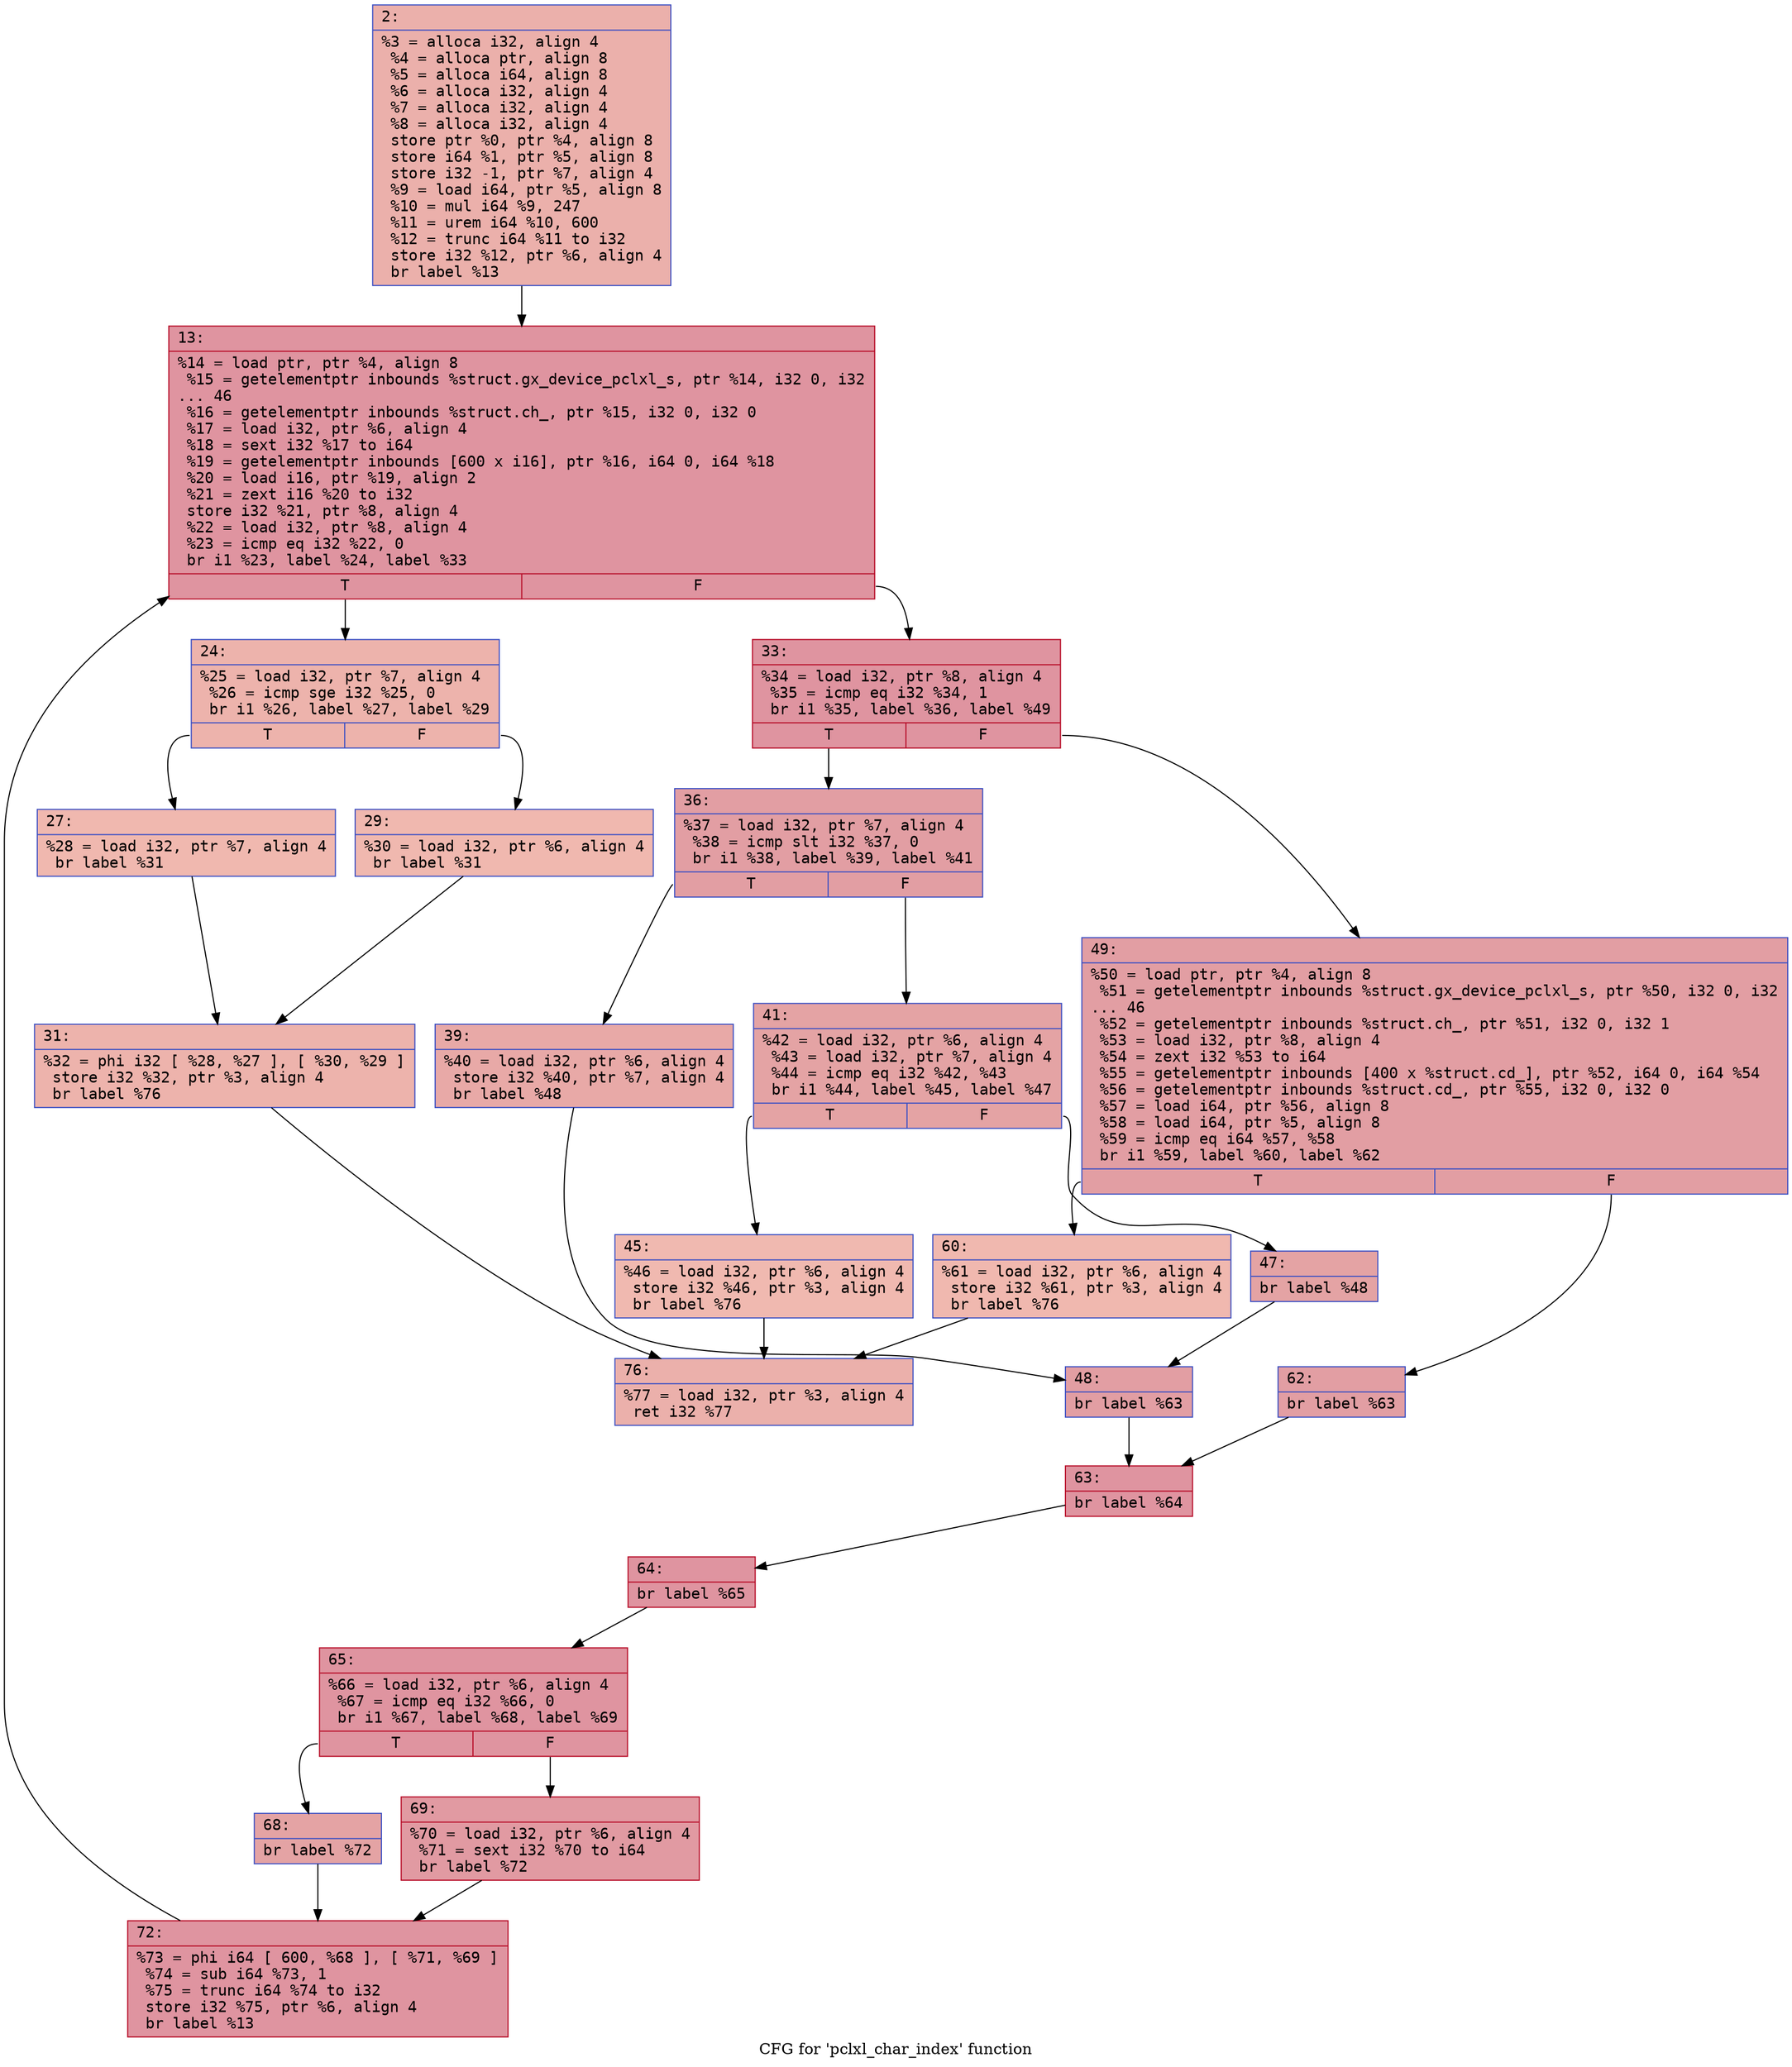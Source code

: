 digraph "CFG for 'pclxl_char_index' function" {
	label="CFG for 'pclxl_char_index' function";

	Node0x600003badd10 [shape=record,color="#3d50c3ff", style=filled, fillcolor="#d24b4070" fontname="Courier",label="{2:\l|  %3 = alloca i32, align 4\l  %4 = alloca ptr, align 8\l  %5 = alloca i64, align 8\l  %6 = alloca i32, align 4\l  %7 = alloca i32, align 4\l  %8 = alloca i32, align 4\l  store ptr %0, ptr %4, align 8\l  store i64 %1, ptr %5, align 8\l  store i32 -1, ptr %7, align 4\l  %9 = load i64, ptr %5, align 8\l  %10 = mul i64 %9, 247\l  %11 = urem i64 %10, 600\l  %12 = trunc i64 %11 to i32\l  store i32 %12, ptr %6, align 4\l  br label %13\l}"];
	Node0x600003badd10 -> Node0x600003badd60[tooltip="2 -> 13\nProbability 100.00%" ];
	Node0x600003badd60 [shape=record,color="#b70d28ff", style=filled, fillcolor="#b70d2870" fontname="Courier",label="{13:\l|  %14 = load ptr, ptr %4, align 8\l  %15 = getelementptr inbounds %struct.gx_device_pclxl_s, ptr %14, i32 0, i32\l... 46\l  %16 = getelementptr inbounds %struct.ch_, ptr %15, i32 0, i32 0\l  %17 = load i32, ptr %6, align 4\l  %18 = sext i32 %17 to i64\l  %19 = getelementptr inbounds [600 x i16], ptr %16, i64 0, i64 %18\l  %20 = load i16, ptr %19, align 2\l  %21 = zext i16 %20 to i32\l  store i32 %21, ptr %8, align 4\l  %22 = load i32, ptr %8, align 4\l  %23 = icmp eq i32 %22, 0\l  br i1 %23, label %24, label %33\l|{<s0>T|<s1>F}}"];
	Node0x600003badd60:s0 -> Node0x600003baddb0[tooltip="13 -> 24\nProbability 3.12%" ];
	Node0x600003badd60:s1 -> Node0x600003badef0[tooltip="13 -> 33\nProbability 96.88%" ];
	Node0x600003baddb0 [shape=record,color="#3d50c3ff", style=filled, fillcolor="#d6524470" fontname="Courier",label="{24:\l|  %25 = load i32, ptr %7, align 4\l  %26 = icmp sge i32 %25, 0\l  br i1 %26, label %27, label %29\l|{<s0>T|<s1>F}}"];
	Node0x600003baddb0:s0 -> Node0x600003bade00[tooltip="24 -> 27\nProbability 50.00%" ];
	Node0x600003baddb0:s1 -> Node0x600003bade50[tooltip="24 -> 29\nProbability 50.00%" ];
	Node0x600003bade00 [shape=record,color="#3d50c3ff", style=filled, fillcolor="#dc5d4a70" fontname="Courier",label="{27:\l|  %28 = load i32, ptr %7, align 4\l  br label %31\l}"];
	Node0x600003bade00 -> Node0x600003badea0[tooltip="27 -> 31\nProbability 100.00%" ];
	Node0x600003bade50 [shape=record,color="#3d50c3ff", style=filled, fillcolor="#dc5d4a70" fontname="Courier",label="{29:\l|  %30 = load i32, ptr %6, align 4\l  br label %31\l}"];
	Node0x600003bade50 -> Node0x600003badea0[tooltip="29 -> 31\nProbability 100.00%" ];
	Node0x600003badea0 [shape=record,color="#3d50c3ff", style=filled, fillcolor="#d6524470" fontname="Courier",label="{31:\l|  %32 = phi i32 [ %28, %27 ], [ %30, %29 ]\l  store i32 %32, ptr %3, align 4\l  br label %76\l}"];
	Node0x600003badea0 -> Node0x600003bae3f0[tooltip="31 -> 76\nProbability 100.00%" ];
	Node0x600003badef0 [shape=record,color="#b70d28ff", style=filled, fillcolor="#b70d2870" fontname="Courier",label="{33:\l|  %34 = load i32, ptr %8, align 4\l  %35 = icmp eq i32 %34, 1\l  br i1 %35, label %36, label %49\l|{<s0>T|<s1>F}}"];
	Node0x600003badef0:s0 -> Node0x600003badf40[tooltip="33 -> 36\nProbability 50.00%" ];
	Node0x600003badef0:s1 -> Node0x600003bae120[tooltip="33 -> 49\nProbability 50.00%" ];
	Node0x600003badf40 [shape=record,color="#3d50c3ff", style=filled, fillcolor="#be242e70" fontname="Courier",label="{36:\l|  %37 = load i32, ptr %7, align 4\l  %38 = icmp slt i32 %37, 0\l  br i1 %38, label %39, label %41\l|{<s0>T|<s1>F}}"];
	Node0x600003badf40:s0 -> Node0x600003badf90[tooltip="36 -> 39\nProbability 37.50%" ];
	Node0x600003badf40:s1 -> Node0x600003badfe0[tooltip="36 -> 41\nProbability 62.50%" ];
	Node0x600003badf90 [shape=record,color="#3d50c3ff", style=filled, fillcolor="#ca3b3770" fontname="Courier",label="{39:\l|  %40 = load i32, ptr %6, align 4\l  store i32 %40, ptr %7, align 4\l  br label %48\l}"];
	Node0x600003badf90 -> Node0x600003bae0d0[tooltip="39 -> 48\nProbability 100.00%" ];
	Node0x600003badfe0 [shape=record,color="#3d50c3ff", style=filled, fillcolor="#c32e3170" fontname="Courier",label="{41:\l|  %42 = load i32, ptr %6, align 4\l  %43 = load i32, ptr %7, align 4\l  %44 = icmp eq i32 %42, %43\l  br i1 %44, label %45, label %47\l|{<s0>T|<s1>F}}"];
	Node0x600003badfe0:s0 -> Node0x600003bae030[tooltip="41 -> 45\nProbability 3.12%" ];
	Node0x600003badfe0:s1 -> Node0x600003bae080[tooltip="41 -> 47\nProbability 96.88%" ];
	Node0x600003bae030 [shape=record,color="#3d50c3ff", style=filled, fillcolor="#de614d70" fontname="Courier",label="{45:\l|  %46 = load i32, ptr %6, align 4\l  store i32 %46, ptr %3, align 4\l  br label %76\l}"];
	Node0x600003bae030 -> Node0x600003bae3f0[tooltip="45 -> 76\nProbability 100.00%" ];
	Node0x600003bae080 [shape=record,color="#3d50c3ff", style=filled, fillcolor="#c32e3170" fontname="Courier",label="{47:\l|  br label %48\l}"];
	Node0x600003bae080 -> Node0x600003bae0d0[tooltip="47 -> 48\nProbability 100.00%" ];
	Node0x600003bae0d0 [shape=record,color="#3d50c3ff", style=filled, fillcolor="#be242e70" fontname="Courier",label="{48:\l|  br label %63\l}"];
	Node0x600003bae0d0 -> Node0x600003bae210[tooltip="48 -> 63\nProbability 100.00%" ];
	Node0x600003bae120 [shape=record,color="#3d50c3ff", style=filled, fillcolor="#be242e70" fontname="Courier",label="{49:\l|  %50 = load ptr, ptr %4, align 8\l  %51 = getelementptr inbounds %struct.gx_device_pclxl_s, ptr %50, i32 0, i32\l... 46\l  %52 = getelementptr inbounds %struct.ch_, ptr %51, i32 0, i32 1\l  %53 = load i32, ptr %8, align 4\l  %54 = zext i32 %53 to i64\l  %55 = getelementptr inbounds [400 x %struct.cd_], ptr %52, i64 0, i64 %54\l  %56 = getelementptr inbounds %struct.cd_, ptr %55, i32 0, i32 0\l  %57 = load i64, ptr %56, align 8\l  %58 = load i64, ptr %5, align 8\l  %59 = icmp eq i64 %57, %58\l  br i1 %59, label %60, label %62\l|{<s0>T|<s1>F}}"];
	Node0x600003bae120:s0 -> Node0x600003bae170[tooltip="49 -> 60\nProbability 3.12%" ];
	Node0x600003bae120:s1 -> Node0x600003bae1c0[tooltip="49 -> 62\nProbability 96.88%" ];
	Node0x600003bae170 [shape=record,color="#3d50c3ff", style=filled, fillcolor="#dc5d4a70" fontname="Courier",label="{60:\l|  %61 = load i32, ptr %6, align 4\l  store i32 %61, ptr %3, align 4\l  br label %76\l}"];
	Node0x600003bae170 -> Node0x600003bae3f0[tooltip="60 -> 76\nProbability 100.00%" ];
	Node0x600003bae1c0 [shape=record,color="#3d50c3ff", style=filled, fillcolor="#be242e70" fontname="Courier",label="{62:\l|  br label %63\l}"];
	Node0x600003bae1c0 -> Node0x600003bae210[tooltip="62 -> 63\nProbability 100.00%" ];
	Node0x600003bae210 [shape=record,color="#b70d28ff", style=filled, fillcolor="#b70d2870" fontname="Courier",label="{63:\l|  br label %64\l}"];
	Node0x600003bae210 -> Node0x600003bae260[tooltip="63 -> 64\nProbability 100.00%" ];
	Node0x600003bae260 [shape=record,color="#b70d28ff", style=filled, fillcolor="#b70d2870" fontname="Courier",label="{64:\l|  br label %65\l}"];
	Node0x600003bae260 -> Node0x600003bae2b0[tooltip="64 -> 65\nProbability 100.00%" ];
	Node0x600003bae2b0 [shape=record,color="#b70d28ff", style=filled, fillcolor="#b70d2870" fontname="Courier",label="{65:\l|  %66 = load i32, ptr %6, align 4\l  %67 = icmp eq i32 %66, 0\l  br i1 %67, label %68, label %69\l|{<s0>T|<s1>F}}"];
	Node0x600003bae2b0:s0 -> Node0x600003bae300[tooltip="65 -> 68\nProbability 37.50%" ];
	Node0x600003bae2b0:s1 -> Node0x600003bae350[tooltip="65 -> 69\nProbability 62.50%" ];
	Node0x600003bae300 [shape=record,color="#3d50c3ff", style=filled, fillcolor="#c32e3170" fontname="Courier",label="{68:\l|  br label %72\l}"];
	Node0x600003bae300 -> Node0x600003bae3a0[tooltip="68 -> 72\nProbability 100.00%" ];
	Node0x600003bae350 [shape=record,color="#b70d28ff", style=filled, fillcolor="#bb1b2c70" fontname="Courier",label="{69:\l|  %70 = load i32, ptr %6, align 4\l  %71 = sext i32 %70 to i64\l  br label %72\l}"];
	Node0x600003bae350 -> Node0x600003bae3a0[tooltip="69 -> 72\nProbability 100.00%" ];
	Node0x600003bae3a0 [shape=record,color="#b70d28ff", style=filled, fillcolor="#b70d2870" fontname="Courier",label="{72:\l|  %73 = phi i64 [ 600, %68 ], [ %71, %69 ]\l  %74 = sub i64 %73, 1\l  %75 = trunc i64 %74 to i32\l  store i32 %75, ptr %6, align 4\l  br label %13\l}"];
	Node0x600003bae3a0 -> Node0x600003badd60[tooltip="72 -> 13\nProbability 100.00%" ];
	Node0x600003bae3f0 [shape=record,color="#3d50c3ff", style=filled, fillcolor="#d24b4070" fontname="Courier",label="{76:\l|  %77 = load i32, ptr %3, align 4\l  ret i32 %77\l}"];
}
